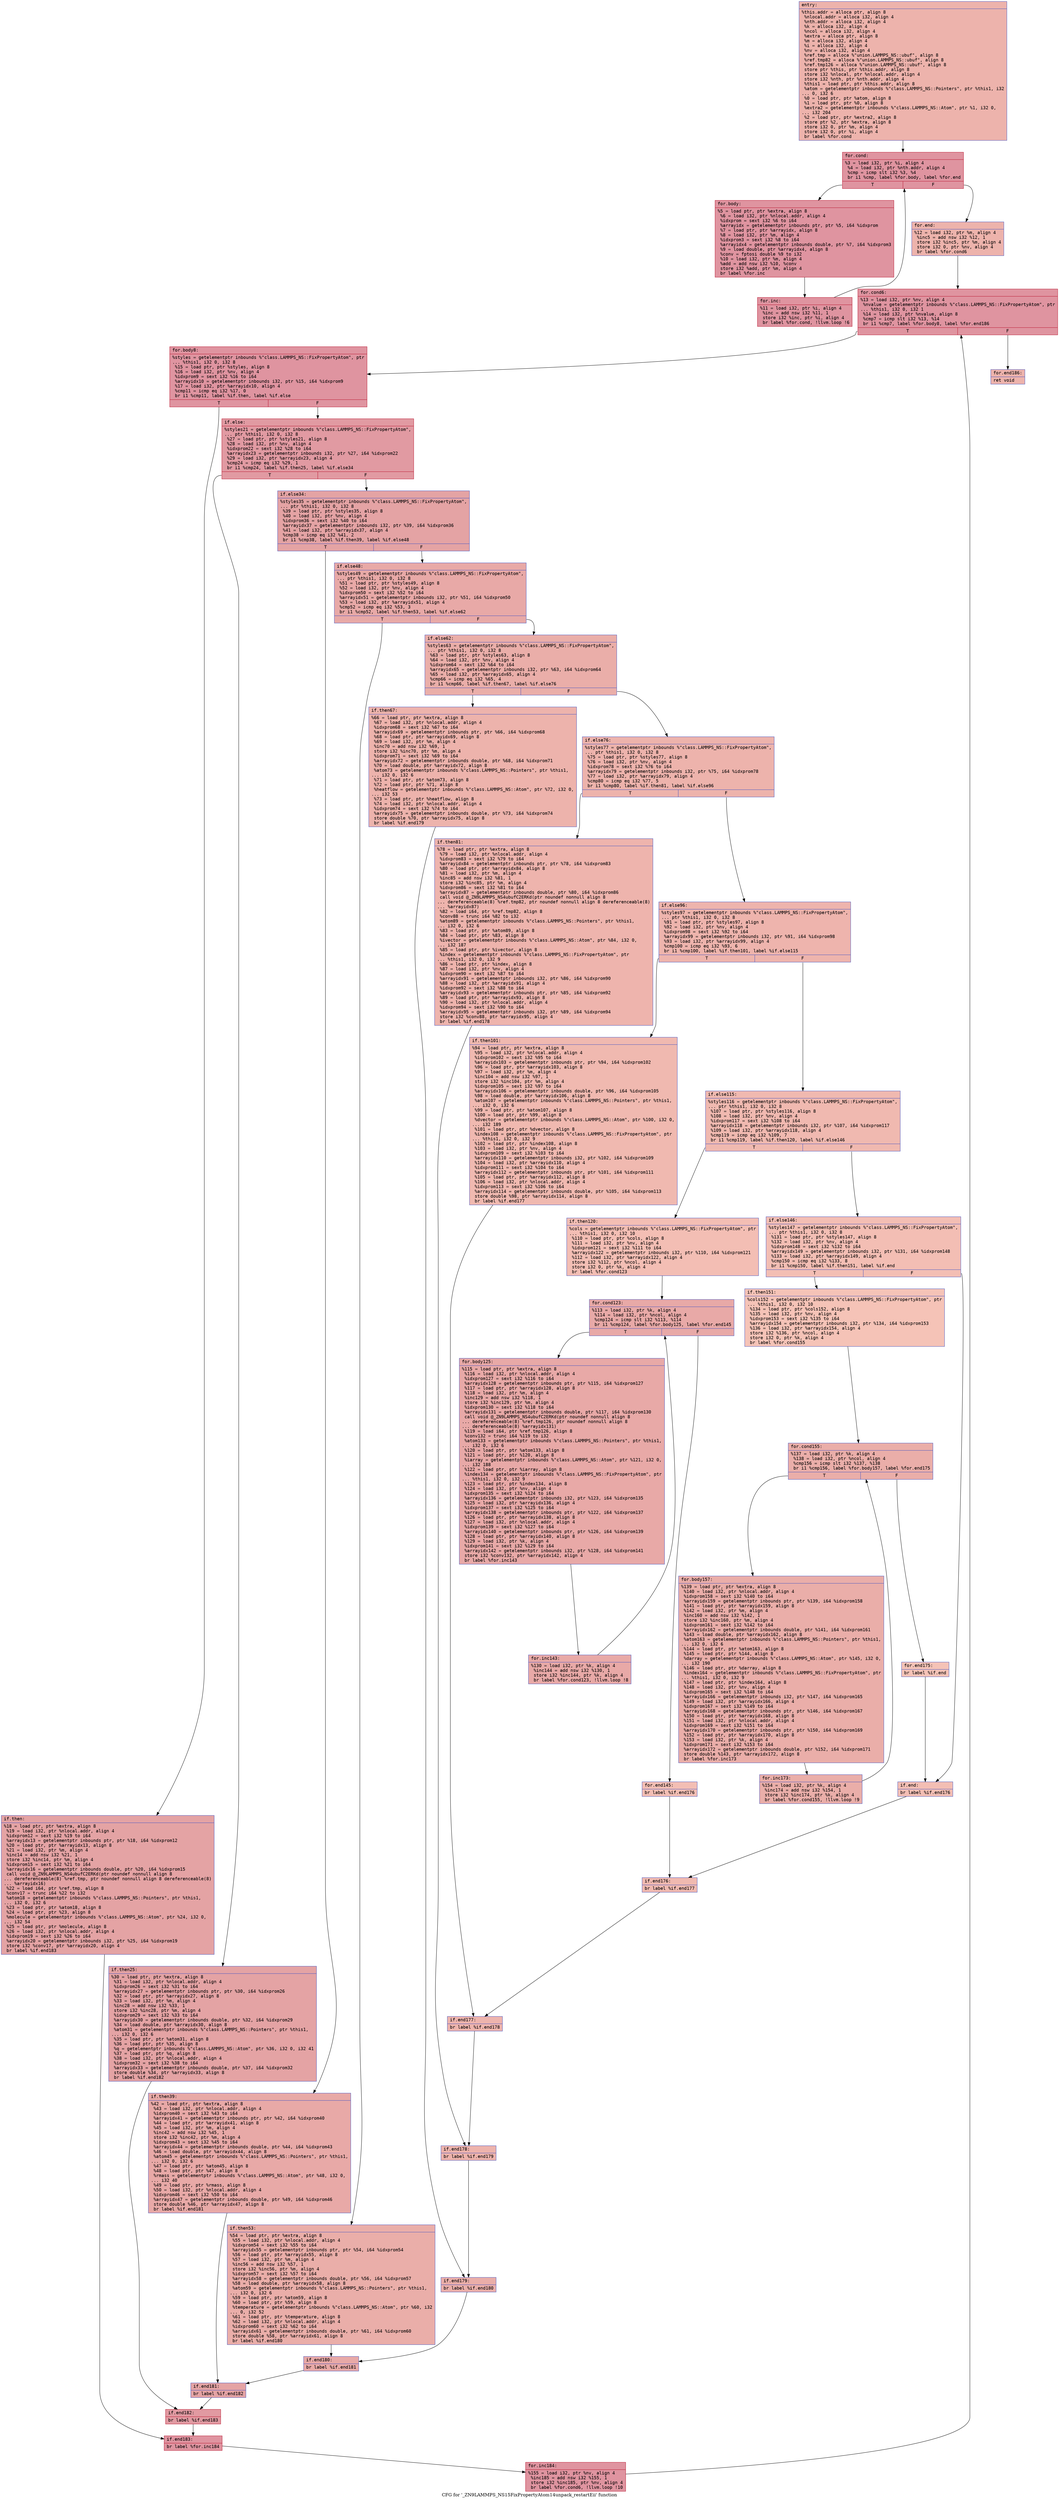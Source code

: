 digraph "CFG for '_ZN9LAMMPS_NS15FixPropertyAtom14unpack_restartEii' function" {
	label="CFG for '_ZN9LAMMPS_NS15FixPropertyAtom14unpack_restartEii' function";

	Node0x561c275bcf20 [shape=record,color="#3d50c3ff", style=filled, fillcolor="#d6524470" fontname="Courier",label="{entry:\l|  %this.addr = alloca ptr, align 8\l  %nlocal.addr = alloca i32, align 4\l  %nth.addr = alloca i32, align 4\l  %k = alloca i32, align 4\l  %ncol = alloca i32, align 4\l  %extra = alloca ptr, align 8\l  %m = alloca i32, align 4\l  %i = alloca i32, align 4\l  %nv = alloca i32, align 4\l  %ref.tmp = alloca %\"union.LAMMPS_NS::ubuf\", align 8\l  %ref.tmp82 = alloca %\"union.LAMMPS_NS::ubuf\", align 8\l  %ref.tmp126 = alloca %\"union.LAMMPS_NS::ubuf\", align 8\l  store ptr %this, ptr %this.addr, align 8\l  store i32 %nlocal, ptr %nlocal.addr, align 4\l  store i32 %nth, ptr %nth.addr, align 4\l  %this1 = load ptr, ptr %this.addr, align 8\l  %atom = getelementptr inbounds %\"class.LAMMPS_NS::Pointers\", ptr %this1, i32\l... 0, i32 6\l  %0 = load ptr, ptr %atom, align 8\l  %1 = load ptr, ptr %0, align 8\l  %extra2 = getelementptr inbounds %\"class.LAMMPS_NS::Atom\", ptr %1, i32 0,\l... i32 204\l  %2 = load ptr, ptr %extra2, align 8\l  store ptr %2, ptr %extra, align 8\l  store i32 0, ptr %m, align 4\l  store i32 0, ptr %i, align 4\l  br label %for.cond\l}"];
	Node0x561c275bcf20 -> Node0x561c275d0c70[tooltip="entry -> for.cond\nProbability 100.00%" ];
	Node0x561c275d0c70 [shape=record,color="#b70d28ff", style=filled, fillcolor="#b70d2870" fontname="Courier",label="{for.cond:\l|  %3 = load i32, ptr %i, align 4\l  %4 = load i32, ptr %nth.addr, align 4\l  %cmp = icmp slt i32 %3, %4\l  br i1 %cmp, label %for.body, label %for.end\l|{<s0>T|<s1>F}}"];
	Node0x561c275d0c70:s0 -> Node0x561c275d0f10[tooltip="for.cond -> for.body\nProbability 96.88%" ];
	Node0x561c275d0c70:s1 -> Node0x561c275d0f90[tooltip="for.cond -> for.end\nProbability 3.12%" ];
	Node0x561c275d0f10 [shape=record,color="#b70d28ff", style=filled, fillcolor="#b70d2870" fontname="Courier",label="{for.body:\l|  %5 = load ptr, ptr %extra, align 8\l  %6 = load i32, ptr %nlocal.addr, align 4\l  %idxprom = sext i32 %6 to i64\l  %arrayidx = getelementptr inbounds ptr, ptr %5, i64 %idxprom\l  %7 = load ptr, ptr %arrayidx, align 8\l  %8 = load i32, ptr %m, align 4\l  %idxprom3 = sext i32 %8 to i64\l  %arrayidx4 = getelementptr inbounds double, ptr %7, i64 %idxprom3\l  %9 = load double, ptr %arrayidx4, align 8\l  %conv = fptosi double %9 to i32\l  %10 = load i32, ptr %m, align 4\l  %add = add nsw i32 %10, %conv\l  store i32 %add, ptr %m, align 4\l  br label %for.inc\l}"];
	Node0x561c275d0f10 -> Node0x561c273f8210[tooltip="for.body -> for.inc\nProbability 100.00%" ];
	Node0x561c273f8210 [shape=record,color="#b70d28ff", style=filled, fillcolor="#b70d2870" fontname="Courier",label="{for.inc:\l|  %11 = load i32, ptr %i, align 4\l  %inc = add nsw i32 %11, 1\l  store i32 %inc, ptr %i, align 4\l  br label %for.cond, !llvm.loop !6\l}"];
	Node0x561c273f8210 -> Node0x561c275d0c70[tooltip="for.inc -> for.cond\nProbability 100.00%" ];
	Node0x561c275d0f90 [shape=record,color="#3d50c3ff", style=filled, fillcolor="#d6524470" fontname="Courier",label="{for.end:\l|  %12 = load i32, ptr %m, align 4\l  %inc5 = add nsw i32 %12, 1\l  store i32 %inc5, ptr %m, align 4\l  store i32 0, ptr %nv, align 4\l  br label %for.cond6\l}"];
	Node0x561c275d0f90 -> Node0x561c275d6ce0[tooltip="for.end -> for.cond6\nProbability 100.00%" ];
	Node0x561c275d6ce0 [shape=record,color="#b70d28ff", style=filled, fillcolor="#b70d2870" fontname="Courier",label="{for.cond6:\l|  %13 = load i32, ptr %nv, align 4\l  %nvalue = getelementptr inbounds %\"class.LAMMPS_NS::FixPropertyAtom\", ptr\l... %this1, i32 0, i32 1\l  %14 = load i32, ptr %nvalue, align 8\l  %cmp7 = icmp slt i32 %13, %14\l  br i1 %cmp7, label %for.body8, label %for.end186\l|{<s0>T|<s1>F}}"];
	Node0x561c275d6ce0:s0 -> Node0x561c275d7060[tooltip="for.cond6 -> for.body8\nProbability 96.88%" ];
	Node0x561c275d6ce0:s1 -> Node0x561c275d70e0[tooltip="for.cond6 -> for.end186\nProbability 3.12%" ];
	Node0x561c275d7060 [shape=record,color="#b70d28ff", style=filled, fillcolor="#b70d2870" fontname="Courier",label="{for.body8:\l|  %styles = getelementptr inbounds %\"class.LAMMPS_NS::FixPropertyAtom\", ptr\l... %this1, i32 0, i32 8\l  %15 = load ptr, ptr %styles, align 8\l  %16 = load i32, ptr %nv, align 4\l  %idxprom9 = sext i32 %16 to i64\l  %arrayidx10 = getelementptr inbounds i32, ptr %15, i64 %idxprom9\l  %17 = load i32, ptr %arrayidx10, align 4\l  %cmp11 = icmp eq i32 %17, 0\l  br i1 %cmp11, label %if.then, label %if.else\l|{<s0>T|<s1>F}}"];
	Node0x561c275d7060:s0 -> Node0x561c275d7690[tooltip="for.body8 -> if.then\nProbability 37.50%" ];
	Node0x561c275d7060:s1 -> Node0x561c275d7700[tooltip="for.body8 -> if.else\nProbability 62.50%" ];
	Node0x561c275d7690 [shape=record,color="#3d50c3ff", style=filled, fillcolor="#c32e3170" fontname="Courier",label="{if.then:\l|  %18 = load ptr, ptr %extra, align 8\l  %19 = load i32, ptr %nlocal.addr, align 4\l  %idxprom12 = sext i32 %19 to i64\l  %arrayidx13 = getelementptr inbounds ptr, ptr %18, i64 %idxprom12\l  %20 = load ptr, ptr %arrayidx13, align 8\l  %21 = load i32, ptr %m, align 4\l  %inc14 = add nsw i32 %21, 1\l  store i32 %inc14, ptr %m, align 4\l  %idxprom15 = sext i32 %21 to i64\l  %arrayidx16 = getelementptr inbounds double, ptr %20, i64 %idxprom15\l  call void @_ZN9LAMMPS_NS4ubufC2ERKd(ptr noundef nonnull align 8\l... dereferenceable(8) %ref.tmp, ptr noundef nonnull align 8 dereferenceable(8)\l... %arrayidx16)\l  %22 = load i64, ptr %ref.tmp, align 8\l  %conv17 = trunc i64 %22 to i32\l  %atom18 = getelementptr inbounds %\"class.LAMMPS_NS::Pointers\", ptr %this1,\l... i32 0, i32 6\l  %23 = load ptr, ptr %atom18, align 8\l  %24 = load ptr, ptr %23, align 8\l  %molecule = getelementptr inbounds %\"class.LAMMPS_NS::Atom\", ptr %24, i32 0,\l... i32 54\l  %25 = load ptr, ptr %molecule, align 8\l  %26 = load i32, ptr %nlocal.addr, align 4\l  %idxprom19 = sext i32 %26 to i64\l  %arrayidx20 = getelementptr inbounds i32, ptr %25, i64 %idxprom19\l  store i32 %conv17, ptr %arrayidx20, align 4\l  br label %if.end183\l}"];
	Node0x561c275d7690 -> Node0x561c275d8970[tooltip="if.then -> if.end183\nProbability 100.00%" ];
	Node0x561c275d7700 [shape=record,color="#b70d28ff", style=filled, fillcolor="#bb1b2c70" fontname="Courier",label="{if.else:\l|  %styles21 = getelementptr inbounds %\"class.LAMMPS_NS::FixPropertyAtom\",\l... ptr %this1, i32 0, i32 8\l  %27 = load ptr, ptr %styles21, align 8\l  %28 = load i32, ptr %nv, align 4\l  %idxprom22 = sext i32 %28 to i64\l  %arrayidx23 = getelementptr inbounds i32, ptr %27, i64 %idxprom22\l  %29 = load i32, ptr %arrayidx23, align 4\l  %cmp24 = icmp eq i32 %29, 1\l  br i1 %cmp24, label %if.then25, label %if.else34\l|{<s0>T|<s1>F}}"];
	Node0x561c275d7700:s0 -> Node0x561c275d8ed0[tooltip="if.else -> if.then25\nProbability 50.00%" ];
	Node0x561c275d7700:s1 -> Node0x561c275d8f50[tooltip="if.else -> if.else34\nProbability 50.00%" ];
	Node0x561c275d8ed0 [shape=record,color="#3d50c3ff", style=filled, fillcolor="#c32e3170" fontname="Courier",label="{if.then25:\l|  %30 = load ptr, ptr %extra, align 8\l  %31 = load i32, ptr %nlocal.addr, align 4\l  %idxprom26 = sext i32 %31 to i64\l  %arrayidx27 = getelementptr inbounds ptr, ptr %30, i64 %idxprom26\l  %32 = load ptr, ptr %arrayidx27, align 8\l  %33 = load i32, ptr %m, align 4\l  %inc28 = add nsw i32 %33, 1\l  store i32 %inc28, ptr %m, align 4\l  %idxprom29 = sext i32 %33 to i64\l  %arrayidx30 = getelementptr inbounds double, ptr %32, i64 %idxprom29\l  %34 = load double, ptr %arrayidx30, align 8\l  %atom31 = getelementptr inbounds %\"class.LAMMPS_NS::Pointers\", ptr %this1,\l... i32 0, i32 6\l  %35 = load ptr, ptr %atom31, align 8\l  %36 = load ptr, ptr %35, align 8\l  %q = getelementptr inbounds %\"class.LAMMPS_NS::Atom\", ptr %36, i32 0, i32 41\l  %37 = load ptr, ptr %q, align 8\l  %38 = load i32, ptr %nlocal.addr, align 4\l  %idxprom32 = sext i32 %38 to i64\l  %arrayidx33 = getelementptr inbounds double, ptr %37, i64 %idxprom32\l  store double %34, ptr %arrayidx33, align 8\l  br label %if.end182\l}"];
	Node0x561c275d8ed0 -> Node0x561c275d9d00[tooltip="if.then25 -> if.end182\nProbability 100.00%" ];
	Node0x561c275d8f50 [shape=record,color="#3d50c3ff", style=filled, fillcolor="#c32e3170" fontname="Courier",label="{if.else34:\l|  %styles35 = getelementptr inbounds %\"class.LAMMPS_NS::FixPropertyAtom\",\l... ptr %this1, i32 0, i32 8\l  %39 = load ptr, ptr %styles35, align 8\l  %40 = load i32, ptr %nv, align 4\l  %idxprom36 = sext i32 %40 to i64\l  %arrayidx37 = getelementptr inbounds i32, ptr %39, i64 %idxprom36\l  %41 = load i32, ptr %arrayidx37, align 4\l  %cmp38 = icmp eq i32 %41, 2\l  br i1 %cmp38, label %if.then39, label %if.else48\l|{<s0>T|<s1>F}}"];
	Node0x561c275d8f50:s0 -> Node0x561c275da280[tooltip="if.else34 -> if.then39\nProbability 50.00%" ];
	Node0x561c275d8f50:s1 -> Node0x561c275da300[tooltip="if.else34 -> if.else48\nProbability 50.00%" ];
	Node0x561c275da280 [shape=record,color="#3d50c3ff", style=filled, fillcolor="#ca3b3770" fontname="Courier",label="{if.then39:\l|  %42 = load ptr, ptr %extra, align 8\l  %43 = load i32, ptr %nlocal.addr, align 4\l  %idxprom40 = sext i32 %43 to i64\l  %arrayidx41 = getelementptr inbounds ptr, ptr %42, i64 %idxprom40\l  %44 = load ptr, ptr %arrayidx41, align 8\l  %45 = load i32, ptr %m, align 4\l  %inc42 = add nsw i32 %45, 1\l  store i32 %inc42, ptr %m, align 4\l  %idxprom43 = sext i32 %45 to i64\l  %arrayidx44 = getelementptr inbounds double, ptr %44, i64 %idxprom43\l  %46 = load double, ptr %arrayidx44, align 8\l  %atom45 = getelementptr inbounds %\"class.LAMMPS_NS::Pointers\", ptr %this1,\l... i32 0, i32 6\l  %47 = load ptr, ptr %atom45, align 8\l  %48 = load ptr, ptr %47, align 8\l  %rmass = getelementptr inbounds %\"class.LAMMPS_NS::Atom\", ptr %48, i32 0,\l... i32 40\l  %49 = load ptr, ptr %rmass, align 8\l  %50 = load i32, ptr %nlocal.addr, align 4\l  %idxprom46 = sext i32 %50 to i64\l  %arrayidx47 = getelementptr inbounds double, ptr %49, i64 %idxprom46\l  store double %46, ptr %arrayidx47, align 8\l  br label %if.end181\l}"];
	Node0x561c275da280 -> Node0x561c275db8c0[tooltip="if.then39 -> if.end181\nProbability 100.00%" ];
	Node0x561c275da300 [shape=record,color="#3d50c3ff", style=filled, fillcolor="#ca3b3770" fontname="Courier",label="{if.else48:\l|  %styles49 = getelementptr inbounds %\"class.LAMMPS_NS::FixPropertyAtom\",\l... ptr %this1, i32 0, i32 8\l  %51 = load ptr, ptr %styles49, align 8\l  %52 = load i32, ptr %nv, align 4\l  %idxprom50 = sext i32 %52 to i64\l  %arrayidx51 = getelementptr inbounds i32, ptr %51, i64 %idxprom50\l  %53 = load i32, ptr %arrayidx51, align 4\l  %cmp52 = icmp eq i32 %53, 3\l  br i1 %cmp52, label %if.then53, label %if.else62\l|{<s0>T|<s1>F}}"];
	Node0x561c275da300:s0 -> Node0x561c275dbe40[tooltip="if.else48 -> if.then53\nProbability 50.00%" ];
	Node0x561c275da300:s1 -> Node0x561c275dbec0[tooltip="if.else48 -> if.else62\nProbability 50.00%" ];
	Node0x561c275dbe40 [shape=record,color="#3d50c3ff", style=filled, fillcolor="#d0473d70" fontname="Courier",label="{if.then53:\l|  %54 = load ptr, ptr %extra, align 8\l  %55 = load i32, ptr %nlocal.addr, align 4\l  %idxprom54 = sext i32 %55 to i64\l  %arrayidx55 = getelementptr inbounds ptr, ptr %54, i64 %idxprom54\l  %56 = load ptr, ptr %arrayidx55, align 8\l  %57 = load i32, ptr %m, align 4\l  %inc56 = add nsw i32 %57, 1\l  store i32 %inc56, ptr %m, align 4\l  %idxprom57 = sext i32 %57 to i64\l  %arrayidx58 = getelementptr inbounds double, ptr %56, i64 %idxprom57\l  %58 = load double, ptr %arrayidx58, align 8\l  %atom59 = getelementptr inbounds %\"class.LAMMPS_NS::Pointers\", ptr %this1,\l... i32 0, i32 6\l  %59 = load ptr, ptr %atom59, align 8\l  %60 = load ptr, ptr %59, align 8\l  %temperature = getelementptr inbounds %\"class.LAMMPS_NS::Atom\", ptr %60, i32\l... 0, i32 52\l  %61 = load ptr, ptr %temperature, align 8\l  %62 = load i32, ptr %nlocal.addr, align 4\l  %idxprom60 = sext i32 %62 to i64\l  %arrayidx61 = getelementptr inbounds double, ptr %61, i64 %idxprom60\l  store double %58, ptr %arrayidx61, align 8\l  br label %if.end180\l}"];
	Node0x561c275dbe40 -> Node0x561c275d86b0[tooltip="if.then53 -> if.end180\nProbability 100.00%" ];
	Node0x561c275dbec0 [shape=record,color="#3d50c3ff", style=filled, fillcolor="#d0473d70" fontname="Courier",label="{if.else62:\l|  %styles63 = getelementptr inbounds %\"class.LAMMPS_NS::FixPropertyAtom\",\l... ptr %this1, i32 0, i32 8\l  %63 = load ptr, ptr %styles63, align 8\l  %64 = load i32, ptr %nv, align 4\l  %idxprom64 = sext i32 %64 to i64\l  %arrayidx65 = getelementptr inbounds i32, ptr %63, i64 %idxprom64\l  %65 = load i32, ptr %arrayidx65, align 4\l  %cmp66 = icmp eq i32 %65, 4\l  br i1 %cmp66, label %if.then67, label %if.else76\l|{<s0>T|<s1>F}}"];
	Node0x561c275dbec0:s0 -> Node0x561c275dd810[tooltip="if.else62 -> if.then67\nProbability 50.00%" ];
	Node0x561c275dbec0:s1 -> Node0x561c275dd890[tooltip="if.else62 -> if.else76\nProbability 50.00%" ];
	Node0x561c275dd810 [shape=record,color="#3d50c3ff", style=filled, fillcolor="#d6524470" fontname="Courier",label="{if.then67:\l|  %66 = load ptr, ptr %extra, align 8\l  %67 = load i32, ptr %nlocal.addr, align 4\l  %idxprom68 = sext i32 %67 to i64\l  %arrayidx69 = getelementptr inbounds ptr, ptr %66, i64 %idxprom68\l  %68 = load ptr, ptr %arrayidx69, align 8\l  %69 = load i32, ptr %m, align 4\l  %inc70 = add nsw i32 %69, 1\l  store i32 %inc70, ptr %m, align 4\l  %idxprom71 = sext i32 %69 to i64\l  %arrayidx72 = getelementptr inbounds double, ptr %68, i64 %idxprom71\l  %70 = load double, ptr %arrayidx72, align 8\l  %atom73 = getelementptr inbounds %\"class.LAMMPS_NS::Pointers\", ptr %this1,\l... i32 0, i32 6\l  %71 = load ptr, ptr %atom73, align 8\l  %72 = load ptr, ptr %71, align 8\l  %heatflow = getelementptr inbounds %\"class.LAMMPS_NS::Atom\", ptr %72, i32 0,\l... i32 53\l  %73 = load ptr, ptr %heatflow, align 8\l  %74 = load i32, ptr %nlocal.addr, align 4\l  %idxprom74 = sext i32 %74 to i64\l  %arrayidx75 = getelementptr inbounds double, ptr %73, i64 %idxprom74\l  store double %70, ptr %arrayidx75, align 8\l  br label %if.end179\l}"];
	Node0x561c275dd810 -> Node0x561c275de650[tooltip="if.then67 -> if.end179\nProbability 100.00%" ];
	Node0x561c275dd890 [shape=record,color="#3d50c3ff", style=filled, fillcolor="#d6524470" fontname="Courier",label="{if.else76:\l|  %styles77 = getelementptr inbounds %\"class.LAMMPS_NS::FixPropertyAtom\",\l... ptr %this1, i32 0, i32 8\l  %75 = load ptr, ptr %styles77, align 8\l  %76 = load i32, ptr %nv, align 4\l  %idxprom78 = sext i32 %76 to i64\l  %arrayidx79 = getelementptr inbounds i32, ptr %75, i64 %idxprom78\l  %77 = load i32, ptr %arrayidx79, align 4\l  %cmp80 = icmp eq i32 %77, 5\l  br i1 %cmp80, label %if.then81, label %if.else96\l|{<s0>T|<s1>F}}"];
	Node0x561c275dd890:s0 -> Node0x561c275debd0[tooltip="if.else76 -> if.then81\nProbability 50.00%" ];
	Node0x561c275dd890:s1 -> Node0x561c275dec50[tooltip="if.else76 -> if.else96\nProbability 50.00%" ];
	Node0x561c275debd0 [shape=record,color="#3d50c3ff", style=filled, fillcolor="#d8564670" fontname="Courier",label="{if.then81:\l|  %78 = load ptr, ptr %extra, align 8\l  %79 = load i32, ptr %nlocal.addr, align 4\l  %idxprom83 = sext i32 %79 to i64\l  %arrayidx84 = getelementptr inbounds ptr, ptr %78, i64 %idxprom83\l  %80 = load ptr, ptr %arrayidx84, align 8\l  %81 = load i32, ptr %m, align 4\l  %inc85 = add nsw i32 %81, 1\l  store i32 %inc85, ptr %m, align 4\l  %idxprom86 = sext i32 %81 to i64\l  %arrayidx87 = getelementptr inbounds double, ptr %80, i64 %idxprom86\l  call void @_ZN9LAMMPS_NS4ubufC2ERKd(ptr noundef nonnull align 8\l... dereferenceable(8) %ref.tmp82, ptr noundef nonnull align 8 dereferenceable(8)\l... %arrayidx87)\l  %82 = load i64, ptr %ref.tmp82, align 8\l  %conv88 = trunc i64 %82 to i32\l  %atom89 = getelementptr inbounds %\"class.LAMMPS_NS::Pointers\", ptr %this1,\l... i32 0, i32 6\l  %83 = load ptr, ptr %atom89, align 8\l  %84 = load ptr, ptr %83, align 8\l  %ivector = getelementptr inbounds %\"class.LAMMPS_NS::Atom\", ptr %84, i32 0,\l... i32 187\l  %85 = load ptr, ptr %ivector, align 8\l  %index = getelementptr inbounds %\"class.LAMMPS_NS::FixPropertyAtom\", ptr\l... %this1, i32 0, i32 9\l  %86 = load ptr, ptr %index, align 8\l  %87 = load i32, ptr %nv, align 4\l  %idxprom90 = sext i32 %87 to i64\l  %arrayidx91 = getelementptr inbounds i32, ptr %86, i64 %idxprom90\l  %88 = load i32, ptr %arrayidx91, align 4\l  %idxprom92 = sext i32 %88 to i64\l  %arrayidx93 = getelementptr inbounds ptr, ptr %85, i64 %idxprom92\l  %89 = load ptr, ptr %arrayidx93, align 8\l  %90 = load i32, ptr %nlocal.addr, align 4\l  %idxprom94 = sext i32 %90 to i64\l  %arrayidx95 = getelementptr inbounds i32, ptr %89, i64 %idxprom94\l  store i32 %conv88, ptr %arrayidx95, align 4\l  br label %if.end178\l}"];
	Node0x561c275debd0 -> Node0x561c275e01c0[tooltip="if.then81 -> if.end178\nProbability 100.00%" ];
	Node0x561c275dec50 [shape=record,color="#3d50c3ff", style=filled, fillcolor="#d8564670" fontname="Courier",label="{if.else96:\l|  %styles97 = getelementptr inbounds %\"class.LAMMPS_NS::FixPropertyAtom\",\l... ptr %this1, i32 0, i32 8\l  %91 = load ptr, ptr %styles97, align 8\l  %92 = load i32, ptr %nv, align 4\l  %idxprom98 = sext i32 %92 to i64\l  %arrayidx99 = getelementptr inbounds i32, ptr %91, i64 %idxprom98\l  %93 = load i32, ptr %arrayidx99, align 4\l  %cmp100 = icmp eq i32 %93, 6\l  br i1 %cmp100, label %if.then101, label %if.else115\l|{<s0>T|<s1>F}}"];
	Node0x561c275dec50:s0 -> Node0x561c275e0740[tooltip="if.else96 -> if.then101\nProbability 50.00%" ];
	Node0x561c275dec50:s1 -> Node0x561c275e07c0[tooltip="if.else96 -> if.else115\nProbability 50.00%" ];
	Node0x561c275e0740 [shape=record,color="#3d50c3ff", style=filled, fillcolor="#de614d70" fontname="Courier",label="{if.then101:\l|  %94 = load ptr, ptr %extra, align 8\l  %95 = load i32, ptr %nlocal.addr, align 4\l  %idxprom102 = sext i32 %95 to i64\l  %arrayidx103 = getelementptr inbounds ptr, ptr %94, i64 %idxprom102\l  %96 = load ptr, ptr %arrayidx103, align 8\l  %97 = load i32, ptr %m, align 4\l  %inc104 = add nsw i32 %97, 1\l  store i32 %inc104, ptr %m, align 4\l  %idxprom105 = sext i32 %97 to i64\l  %arrayidx106 = getelementptr inbounds double, ptr %96, i64 %idxprom105\l  %98 = load double, ptr %arrayidx106, align 8\l  %atom107 = getelementptr inbounds %\"class.LAMMPS_NS::Pointers\", ptr %this1,\l... i32 0, i32 6\l  %99 = load ptr, ptr %atom107, align 8\l  %100 = load ptr, ptr %99, align 8\l  %dvector = getelementptr inbounds %\"class.LAMMPS_NS::Atom\", ptr %100, i32 0,\l... i32 189\l  %101 = load ptr, ptr %dvector, align 8\l  %index108 = getelementptr inbounds %\"class.LAMMPS_NS::FixPropertyAtom\", ptr\l... %this1, i32 0, i32 9\l  %102 = load ptr, ptr %index108, align 8\l  %103 = load i32, ptr %nv, align 4\l  %idxprom109 = sext i32 %103 to i64\l  %arrayidx110 = getelementptr inbounds i32, ptr %102, i64 %idxprom109\l  %104 = load i32, ptr %arrayidx110, align 4\l  %idxprom111 = sext i32 %104 to i64\l  %arrayidx112 = getelementptr inbounds ptr, ptr %101, i64 %idxprom111\l  %105 = load ptr, ptr %arrayidx112, align 8\l  %106 = load i32, ptr %nlocal.addr, align 4\l  %idxprom113 = sext i32 %106 to i64\l  %arrayidx114 = getelementptr inbounds double, ptr %105, i64 %idxprom113\l  store double %98, ptr %arrayidx114, align 8\l  br label %if.end177\l}"];
	Node0x561c275e0740 -> Node0x561c275e23a0[tooltip="if.then101 -> if.end177\nProbability 100.00%" ];
	Node0x561c275e07c0 [shape=record,color="#3d50c3ff", style=filled, fillcolor="#de614d70" fontname="Courier",label="{if.else115:\l|  %styles116 = getelementptr inbounds %\"class.LAMMPS_NS::FixPropertyAtom\",\l... ptr %this1, i32 0, i32 8\l  %107 = load ptr, ptr %styles116, align 8\l  %108 = load i32, ptr %nv, align 4\l  %idxprom117 = sext i32 %108 to i64\l  %arrayidx118 = getelementptr inbounds i32, ptr %107, i64 %idxprom117\l  %109 = load i32, ptr %arrayidx118, align 4\l  %cmp119 = icmp eq i32 %109, 7\l  br i1 %cmp119, label %if.then120, label %if.else146\l|{<s0>T|<s1>F}}"];
	Node0x561c275e07c0:s0 -> Node0x561c275e2920[tooltip="if.else115 -> if.then120\nProbability 50.00%" ];
	Node0x561c275e07c0:s1 -> Node0x561c275e29a0[tooltip="if.else115 -> if.else146\nProbability 50.00%" ];
	Node0x561c275e2920 [shape=record,color="#3d50c3ff", style=filled, fillcolor="#e36c5570" fontname="Courier",label="{if.then120:\l|  %cols = getelementptr inbounds %\"class.LAMMPS_NS::FixPropertyAtom\", ptr\l... %this1, i32 0, i32 10\l  %110 = load ptr, ptr %cols, align 8\l  %111 = load i32, ptr %nv, align 4\l  %idxprom121 = sext i32 %111 to i64\l  %arrayidx122 = getelementptr inbounds i32, ptr %110, i64 %idxprom121\l  %112 = load i32, ptr %arrayidx122, align 4\l  store i32 %112, ptr %ncol, align 4\l  store i32 0, ptr %k, align 4\l  br label %for.cond123\l}"];
	Node0x561c275e2920 -> Node0x561c275e3040[tooltip="if.then120 -> for.cond123\nProbability 100.00%" ];
	Node0x561c275e3040 [shape=record,color="#3d50c3ff", style=filled, fillcolor="#ca3b3770" fontname="Courier",label="{for.cond123:\l|  %113 = load i32, ptr %k, align 4\l  %114 = load i32, ptr %ncol, align 4\l  %cmp124 = icmp slt i32 %113, %114\l  br i1 %cmp124, label %for.body125, label %for.end145\l|{<s0>T|<s1>F}}"];
	Node0x561c275e3040:s0 -> Node0x561c275e32e0[tooltip="for.cond123 -> for.body125\nProbability 96.88%" ];
	Node0x561c275e3040:s1 -> Node0x561c275e3360[tooltip="for.cond123 -> for.end145\nProbability 3.12%" ];
	Node0x561c275e32e0 [shape=record,color="#3d50c3ff", style=filled, fillcolor="#ca3b3770" fontname="Courier",label="{for.body125:\l|  %115 = load ptr, ptr %extra, align 8\l  %116 = load i32, ptr %nlocal.addr, align 4\l  %idxprom127 = sext i32 %116 to i64\l  %arrayidx128 = getelementptr inbounds ptr, ptr %115, i64 %idxprom127\l  %117 = load ptr, ptr %arrayidx128, align 8\l  %118 = load i32, ptr %m, align 4\l  %inc129 = add nsw i32 %118, 1\l  store i32 %inc129, ptr %m, align 4\l  %idxprom130 = sext i32 %118 to i64\l  %arrayidx131 = getelementptr inbounds double, ptr %117, i64 %idxprom130\l  call void @_ZN9LAMMPS_NS4ubufC2ERKd(ptr noundef nonnull align 8\l... dereferenceable(8) %ref.tmp126, ptr noundef nonnull align 8\l... dereferenceable(8) %arrayidx131)\l  %119 = load i64, ptr %ref.tmp126, align 8\l  %conv132 = trunc i64 %119 to i32\l  %atom133 = getelementptr inbounds %\"class.LAMMPS_NS::Pointers\", ptr %this1,\l... i32 0, i32 6\l  %120 = load ptr, ptr %atom133, align 8\l  %121 = load ptr, ptr %120, align 8\l  %iarray = getelementptr inbounds %\"class.LAMMPS_NS::Atom\", ptr %121, i32 0,\l... i32 188\l  %122 = load ptr, ptr %iarray, align 8\l  %index134 = getelementptr inbounds %\"class.LAMMPS_NS::FixPropertyAtom\", ptr\l... %this1, i32 0, i32 9\l  %123 = load ptr, ptr %index134, align 8\l  %124 = load i32, ptr %nv, align 4\l  %idxprom135 = sext i32 %124 to i64\l  %arrayidx136 = getelementptr inbounds i32, ptr %123, i64 %idxprom135\l  %125 = load i32, ptr %arrayidx136, align 4\l  %idxprom137 = sext i32 %125 to i64\l  %arrayidx138 = getelementptr inbounds ptr, ptr %122, i64 %idxprom137\l  %126 = load ptr, ptr %arrayidx138, align 8\l  %127 = load i32, ptr %nlocal.addr, align 4\l  %idxprom139 = sext i32 %127 to i64\l  %arrayidx140 = getelementptr inbounds ptr, ptr %126, i64 %idxprom139\l  %128 = load ptr, ptr %arrayidx140, align 8\l  %129 = load i32, ptr %k, align 4\l  %idxprom141 = sext i32 %129 to i64\l  %arrayidx142 = getelementptr inbounds i32, ptr %128, i64 %idxprom141\l  store i32 %conv132, ptr %arrayidx142, align 4\l  br label %for.inc143\l}"];
	Node0x561c275e32e0 -> Node0x561c275e4b50[tooltip="for.body125 -> for.inc143\nProbability 100.00%" ];
	Node0x561c275e4b50 [shape=record,color="#3d50c3ff", style=filled, fillcolor="#ca3b3770" fontname="Courier",label="{for.inc143:\l|  %130 = load i32, ptr %k, align 4\l  %inc144 = add nsw i32 %130, 1\l  store i32 %inc144, ptr %k, align 4\l  br label %for.cond123, !llvm.loop !8\l}"];
	Node0x561c275e4b50 -> Node0x561c275e3040[tooltip="for.inc143 -> for.cond123\nProbability 100.00%" ];
	Node0x561c275e3360 [shape=record,color="#3d50c3ff", style=filled, fillcolor="#e36c5570" fontname="Courier",label="{for.end145:\l|  br label %if.end176\l}"];
	Node0x561c275e3360 -> Node0x561c275dc880[tooltip="for.end145 -> if.end176\nProbability 100.00%" ];
	Node0x561c275e29a0 [shape=record,color="#3d50c3ff", style=filled, fillcolor="#e36c5570" fontname="Courier",label="{if.else146:\l|  %styles147 = getelementptr inbounds %\"class.LAMMPS_NS::FixPropertyAtom\",\l... ptr %this1, i32 0, i32 8\l  %131 = load ptr, ptr %styles147, align 8\l  %132 = load i32, ptr %nv, align 4\l  %idxprom148 = sext i32 %132 to i64\l  %arrayidx149 = getelementptr inbounds i32, ptr %131, i64 %idxprom148\l  %133 = load i32, ptr %arrayidx149, align 4\l  %cmp150 = icmp eq i32 %133, 8\l  br i1 %cmp150, label %if.then151, label %if.end\l|{<s0>T|<s1>F}}"];
	Node0x561c275e29a0:s0 -> Node0x561c275dce00[tooltip="if.else146 -> if.then151\nProbability 50.00%" ];
	Node0x561c275e29a0:s1 -> Node0x561c275dce80[tooltip="if.else146 -> if.end\nProbability 50.00%" ];
	Node0x561c275dce00 [shape=record,color="#3d50c3ff", style=filled, fillcolor="#e8765c70" fontname="Courier",label="{if.then151:\l|  %cols152 = getelementptr inbounds %\"class.LAMMPS_NS::FixPropertyAtom\", ptr\l... %this1, i32 0, i32 10\l  %134 = load ptr, ptr %cols152, align 8\l  %135 = load i32, ptr %nv, align 4\l  %idxprom153 = sext i32 %135 to i64\l  %arrayidx154 = getelementptr inbounds i32, ptr %134, i64 %idxprom153\l  %136 = load i32, ptr %arrayidx154, align 4\l  store i32 %136, ptr %ncol, align 4\l  store i32 0, ptr %k, align 4\l  br label %for.cond155\l}"];
	Node0x561c275dce00 -> Node0x561c275e6820[tooltip="if.then151 -> for.cond155\nProbability 100.00%" ];
	Node0x561c275e6820 [shape=record,color="#3d50c3ff", style=filled, fillcolor="#d0473d70" fontname="Courier",label="{for.cond155:\l|  %137 = load i32, ptr %k, align 4\l  %138 = load i32, ptr %ncol, align 4\l  %cmp156 = icmp slt i32 %137, %138\l  br i1 %cmp156, label %for.body157, label %for.end175\l|{<s0>T|<s1>F}}"];
	Node0x561c275e6820:s0 -> Node0x561c275e6aa0[tooltip="for.cond155 -> for.body157\nProbability 96.88%" ];
	Node0x561c275e6820:s1 -> Node0x561c275e6b20[tooltip="for.cond155 -> for.end175\nProbability 3.12%" ];
	Node0x561c275e6aa0 [shape=record,color="#3d50c3ff", style=filled, fillcolor="#d0473d70" fontname="Courier",label="{for.body157:\l|  %139 = load ptr, ptr %extra, align 8\l  %140 = load i32, ptr %nlocal.addr, align 4\l  %idxprom158 = sext i32 %140 to i64\l  %arrayidx159 = getelementptr inbounds ptr, ptr %139, i64 %idxprom158\l  %141 = load ptr, ptr %arrayidx159, align 8\l  %142 = load i32, ptr %m, align 4\l  %inc160 = add nsw i32 %142, 1\l  store i32 %inc160, ptr %m, align 4\l  %idxprom161 = sext i32 %142 to i64\l  %arrayidx162 = getelementptr inbounds double, ptr %141, i64 %idxprom161\l  %143 = load double, ptr %arrayidx162, align 8\l  %atom163 = getelementptr inbounds %\"class.LAMMPS_NS::Pointers\", ptr %this1,\l... i32 0, i32 6\l  %144 = load ptr, ptr %atom163, align 8\l  %145 = load ptr, ptr %144, align 8\l  %darray = getelementptr inbounds %\"class.LAMMPS_NS::Atom\", ptr %145, i32 0,\l... i32 190\l  %146 = load ptr, ptr %darray, align 8\l  %index164 = getelementptr inbounds %\"class.LAMMPS_NS::FixPropertyAtom\", ptr\l... %this1, i32 0, i32 9\l  %147 = load ptr, ptr %index164, align 8\l  %148 = load i32, ptr %nv, align 4\l  %idxprom165 = sext i32 %148 to i64\l  %arrayidx166 = getelementptr inbounds i32, ptr %147, i64 %idxprom165\l  %149 = load i32, ptr %arrayidx166, align 4\l  %idxprom167 = sext i32 %149 to i64\l  %arrayidx168 = getelementptr inbounds ptr, ptr %146, i64 %idxprom167\l  %150 = load ptr, ptr %arrayidx168, align 8\l  %151 = load i32, ptr %nlocal.addr, align 4\l  %idxprom169 = sext i32 %151 to i64\l  %arrayidx170 = getelementptr inbounds ptr, ptr %150, i64 %idxprom169\l  %152 = load ptr, ptr %arrayidx170, align 8\l  %153 = load i32, ptr %k, align 4\l  %idxprom171 = sext i32 %153 to i64\l  %arrayidx172 = getelementptr inbounds double, ptr %152, i64 %idxprom171\l  store double %143, ptr %arrayidx172, align 8\l  br label %for.inc173\l}"];
	Node0x561c275e6aa0 -> Node0x561c275e8170[tooltip="for.body157 -> for.inc173\nProbability 100.00%" ];
	Node0x561c275e8170 [shape=record,color="#3d50c3ff", style=filled, fillcolor="#d0473d70" fontname="Courier",label="{for.inc173:\l|  %154 = load i32, ptr %k, align 4\l  %inc174 = add nsw i32 %154, 1\l  store i32 %inc174, ptr %k, align 4\l  br label %for.cond155, !llvm.loop !9\l}"];
	Node0x561c275e8170 -> Node0x561c275e6820[tooltip="for.inc173 -> for.cond155\nProbability 100.00%" ];
	Node0x561c275e6b20 [shape=record,color="#3d50c3ff", style=filled, fillcolor="#e8765c70" fontname="Courier",label="{for.end175:\l|  br label %if.end\l}"];
	Node0x561c275e6b20 -> Node0x561c275dce80[tooltip="for.end175 -> if.end\nProbability 100.00%" ];
	Node0x561c275dce80 [shape=record,color="#3d50c3ff", style=filled, fillcolor="#e36c5570" fontname="Courier",label="{if.end:\l|  br label %if.end176\l}"];
	Node0x561c275dce80 -> Node0x561c275dc880[tooltip="if.end -> if.end176\nProbability 100.00%" ];
	Node0x561c275dc880 [shape=record,color="#3d50c3ff", style=filled, fillcolor="#de614d70" fontname="Courier",label="{if.end176:\l|  br label %if.end177\l}"];
	Node0x561c275dc880 -> Node0x561c275e23a0[tooltip="if.end176 -> if.end177\nProbability 100.00%" ];
	Node0x561c275e23a0 [shape=record,color="#3d50c3ff", style=filled, fillcolor="#d8564670" fontname="Courier",label="{if.end177:\l|  br label %if.end178\l}"];
	Node0x561c275e23a0 -> Node0x561c275e01c0[tooltip="if.end177 -> if.end178\nProbability 100.00%" ];
	Node0x561c275e01c0 [shape=record,color="#3d50c3ff", style=filled, fillcolor="#d6524470" fontname="Courier",label="{if.end178:\l|  br label %if.end179\l}"];
	Node0x561c275e01c0 -> Node0x561c275de650[tooltip="if.end178 -> if.end179\nProbability 100.00%" ];
	Node0x561c275de650 [shape=record,color="#3d50c3ff", style=filled, fillcolor="#d0473d70" fontname="Courier",label="{if.end179:\l|  br label %if.end180\l}"];
	Node0x561c275de650 -> Node0x561c275d86b0[tooltip="if.end179 -> if.end180\nProbability 100.00%" ];
	Node0x561c275d86b0 [shape=record,color="#3d50c3ff", style=filled, fillcolor="#ca3b3770" fontname="Courier",label="{if.end180:\l|  br label %if.end181\l}"];
	Node0x561c275d86b0 -> Node0x561c275db8c0[tooltip="if.end180 -> if.end181\nProbability 100.00%" ];
	Node0x561c275db8c0 [shape=record,color="#3d50c3ff", style=filled, fillcolor="#c32e3170" fontname="Courier",label="{if.end181:\l|  br label %if.end182\l}"];
	Node0x561c275db8c0 -> Node0x561c275d9d00[tooltip="if.end181 -> if.end182\nProbability 100.00%" ];
	Node0x561c275d9d00 [shape=record,color="#b70d28ff", style=filled, fillcolor="#bb1b2c70" fontname="Courier",label="{if.end182:\l|  br label %if.end183\l}"];
	Node0x561c275d9d00 -> Node0x561c275d8970[tooltip="if.end182 -> if.end183\nProbability 100.00%" ];
	Node0x561c275d8970 [shape=record,color="#b70d28ff", style=filled, fillcolor="#b70d2870" fontname="Courier",label="{if.end183:\l|  br label %for.inc184\l}"];
	Node0x561c275d8970 -> Node0x561c275e89e0[tooltip="if.end183 -> for.inc184\nProbability 100.00%" ];
	Node0x561c275e89e0 [shape=record,color="#b70d28ff", style=filled, fillcolor="#b70d2870" fontname="Courier",label="{for.inc184:\l|  %155 = load i32, ptr %nv, align 4\l  %inc185 = add nsw i32 %155, 1\l  store i32 %inc185, ptr %nv, align 4\l  br label %for.cond6, !llvm.loop !10\l}"];
	Node0x561c275e89e0 -> Node0x561c275d6ce0[tooltip="for.inc184 -> for.cond6\nProbability 100.00%" ];
	Node0x561c275d70e0 [shape=record,color="#3d50c3ff", style=filled, fillcolor="#d6524470" fontname="Courier",label="{for.end186:\l|  ret void\l}"];
}
